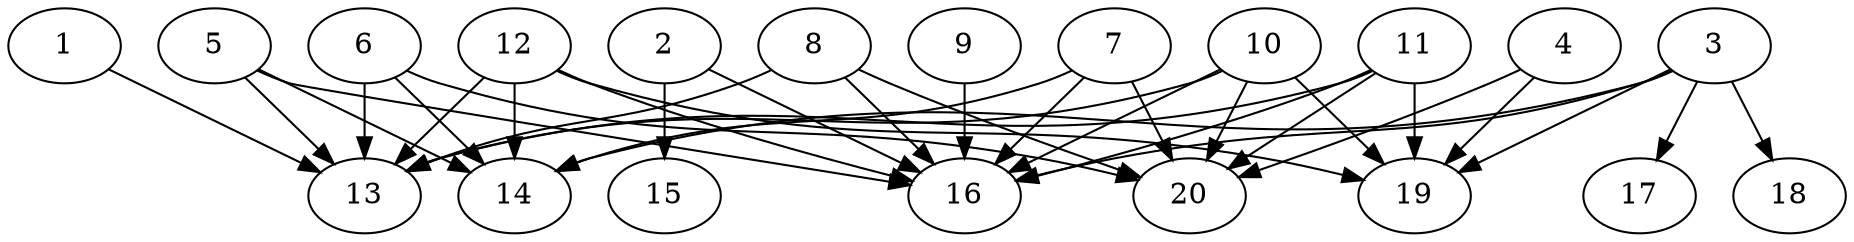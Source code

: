 // DAG automatically generated by daggen at Wed Jul 24 21:20:06 2019
// ./daggen --dot -n 20 --ccr 0.5 --fat 0.8 --regular 0.5 --density 0.8 --mindata 5242880 --maxdata 52428800 
digraph G {
  1 [size="26007552", alpha="0.11", expect_size="13003776"] 
  1 -> 13 [size ="13003776"]
  2 [size="99284992", alpha="0.20", expect_size="49642496"] 
  2 -> 15 [size ="49642496"]
  2 -> 16 [size ="49642496"]
  3 [size="73353216", alpha="0.01", expect_size="36676608"] 
  3 -> 14 [size ="36676608"]
  3 -> 16 [size ="36676608"]
  3 -> 17 [size ="36676608"]
  3 -> 18 [size ="36676608"]
  3 -> 19 [size ="36676608"]
  4 [size="74938368", alpha="0.00", expect_size="37469184"] 
  4 -> 19 [size ="37469184"]
  4 -> 20 [size ="37469184"]
  5 [size="77854720", alpha="0.13", expect_size="38927360"] 
  5 -> 13 [size ="38927360"]
  5 -> 14 [size ="38927360"]
  5 -> 16 [size ="38927360"]
  6 [size="27398144", alpha="0.02", expect_size="13699072"] 
  6 -> 13 [size ="13699072"]
  6 -> 14 [size ="13699072"]
  6 -> 20 [size ="13699072"]
  7 [size="44892160", alpha="0.19", expect_size="22446080"] 
  7 -> 14 [size ="22446080"]
  7 -> 16 [size ="22446080"]
  7 -> 20 [size ="22446080"]
  8 [size="52035584", alpha="0.18", expect_size="26017792"] 
  8 -> 13 [size ="26017792"]
  8 -> 16 [size ="26017792"]
  8 -> 20 [size ="26017792"]
  9 [size="60225536", alpha="0.16", expect_size="30112768"] 
  9 -> 16 [size ="30112768"]
  10 [size="38932480", alpha="0.10", expect_size="19466240"] 
  10 -> 13 [size ="19466240"]
  10 -> 16 [size ="19466240"]
  10 -> 19 [size ="19466240"]
  10 -> 20 [size ="19466240"]
  11 [size="70742016", alpha="0.12", expect_size="35371008"] 
  11 -> 13 [size ="35371008"]
  11 -> 16 [size ="35371008"]
  11 -> 19 [size ="35371008"]
  11 -> 20 [size ="35371008"]
  12 [size="26128384", alpha="0.10", expect_size="13064192"] 
  12 -> 13 [size ="13064192"]
  12 -> 14 [size ="13064192"]
  12 -> 16 [size ="13064192"]
  12 -> 19 [size ="13064192"]
  13 [size="24639488", alpha="0.03", expect_size="12319744"] 
  14 [size="31006720", alpha="0.12", expect_size="15503360"] 
  15 [size="33355776", alpha="0.20", expect_size="16677888"] 
  16 [size="96557056", alpha="0.04", expect_size="48278528"] 
  17 [size="12390400", alpha="0.04", expect_size="6195200"] 
  18 [size="104237056", alpha="0.05", expect_size="52118528"] 
  19 [size="94619648", alpha="0.06", expect_size="47309824"] 
  20 [size="75288576", alpha="0.07", expect_size="37644288"] 
}
